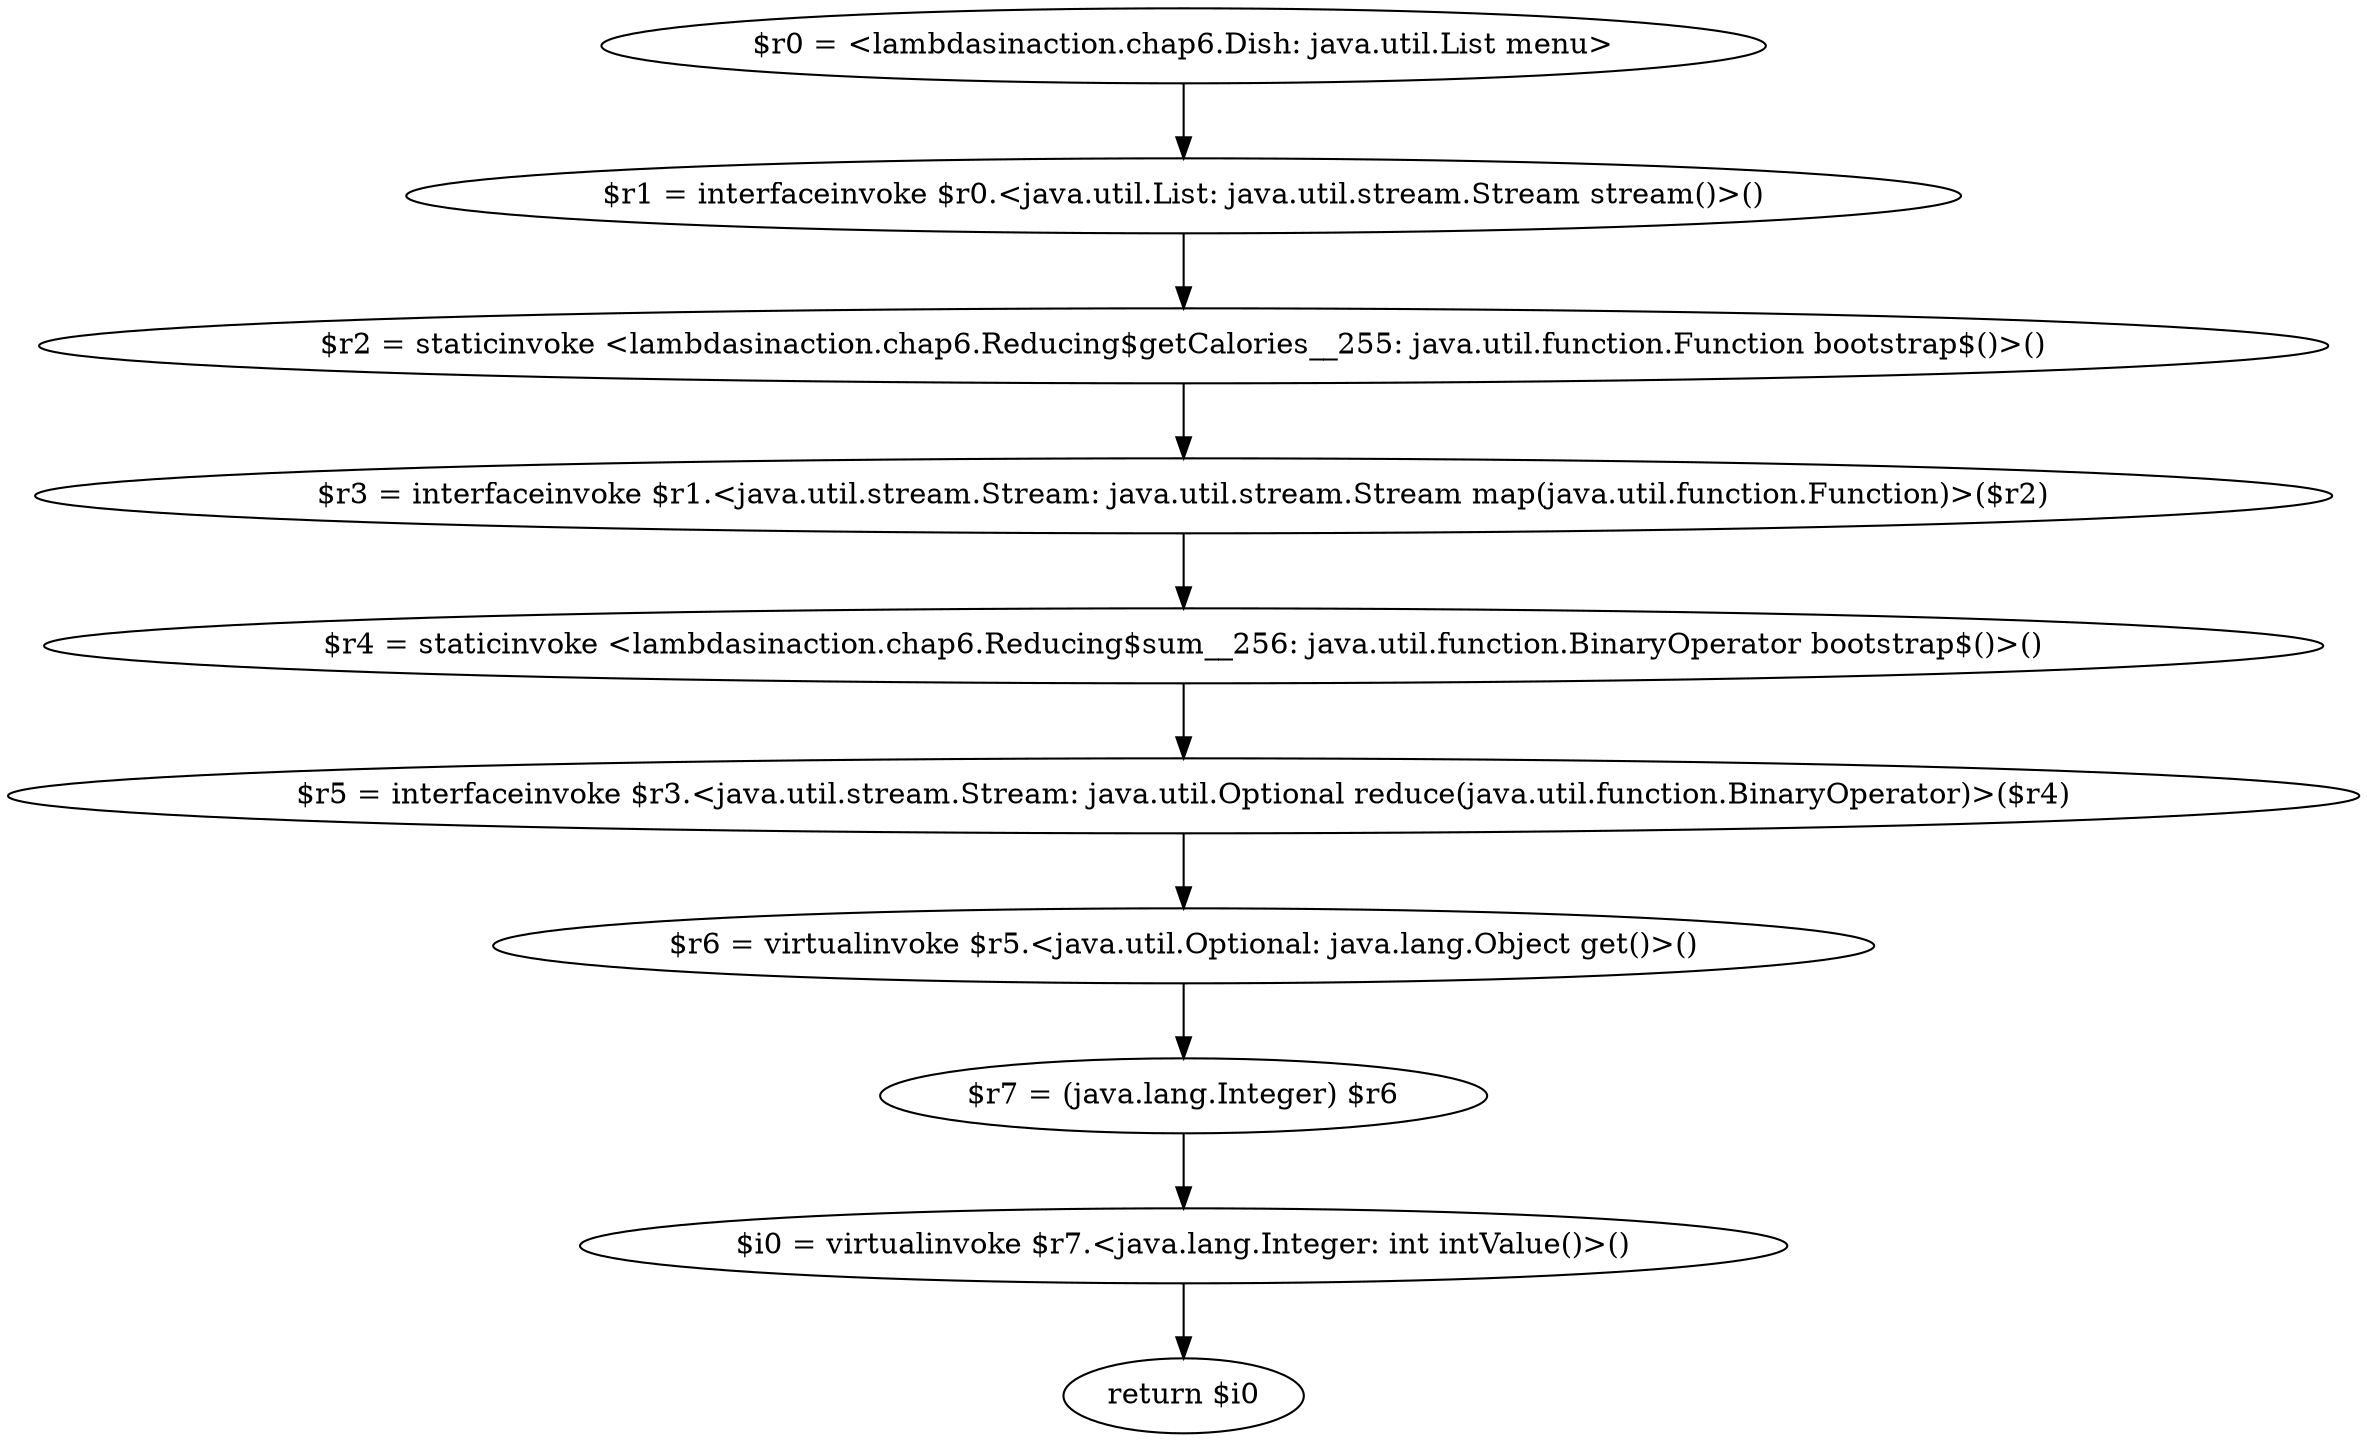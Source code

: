 digraph "unitGraph" {
    "$r0 = <lambdasinaction.chap6.Dish: java.util.List menu>"
    "$r1 = interfaceinvoke $r0.<java.util.List: java.util.stream.Stream stream()>()"
    "$r2 = staticinvoke <lambdasinaction.chap6.Reducing$getCalories__255: java.util.function.Function bootstrap$()>()"
    "$r3 = interfaceinvoke $r1.<java.util.stream.Stream: java.util.stream.Stream map(java.util.function.Function)>($r2)"
    "$r4 = staticinvoke <lambdasinaction.chap6.Reducing$sum__256: java.util.function.BinaryOperator bootstrap$()>()"
    "$r5 = interfaceinvoke $r3.<java.util.stream.Stream: java.util.Optional reduce(java.util.function.BinaryOperator)>($r4)"
    "$r6 = virtualinvoke $r5.<java.util.Optional: java.lang.Object get()>()"
    "$r7 = (java.lang.Integer) $r6"
    "$i0 = virtualinvoke $r7.<java.lang.Integer: int intValue()>()"
    "return $i0"
    "$r0 = <lambdasinaction.chap6.Dish: java.util.List menu>"->"$r1 = interfaceinvoke $r0.<java.util.List: java.util.stream.Stream stream()>()";
    "$r1 = interfaceinvoke $r0.<java.util.List: java.util.stream.Stream stream()>()"->"$r2 = staticinvoke <lambdasinaction.chap6.Reducing$getCalories__255: java.util.function.Function bootstrap$()>()";
    "$r2 = staticinvoke <lambdasinaction.chap6.Reducing$getCalories__255: java.util.function.Function bootstrap$()>()"->"$r3 = interfaceinvoke $r1.<java.util.stream.Stream: java.util.stream.Stream map(java.util.function.Function)>($r2)";
    "$r3 = interfaceinvoke $r1.<java.util.stream.Stream: java.util.stream.Stream map(java.util.function.Function)>($r2)"->"$r4 = staticinvoke <lambdasinaction.chap6.Reducing$sum__256: java.util.function.BinaryOperator bootstrap$()>()";
    "$r4 = staticinvoke <lambdasinaction.chap6.Reducing$sum__256: java.util.function.BinaryOperator bootstrap$()>()"->"$r5 = interfaceinvoke $r3.<java.util.stream.Stream: java.util.Optional reduce(java.util.function.BinaryOperator)>($r4)";
    "$r5 = interfaceinvoke $r3.<java.util.stream.Stream: java.util.Optional reduce(java.util.function.BinaryOperator)>($r4)"->"$r6 = virtualinvoke $r5.<java.util.Optional: java.lang.Object get()>()";
    "$r6 = virtualinvoke $r5.<java.util.Optional: java.lang.Object get()>()"->"$r7 = (java.lang.Integer) $r6";
    "$r7 = (java.lang.Integer) $r6"->"$i0 = virtualinvoke $r7.<java.lang.Integer: int intValue()>()";
    "$i0 = virtualinvoke $r7.<java.lang.Integer: int intValue()>()"->"return $i0";
}
